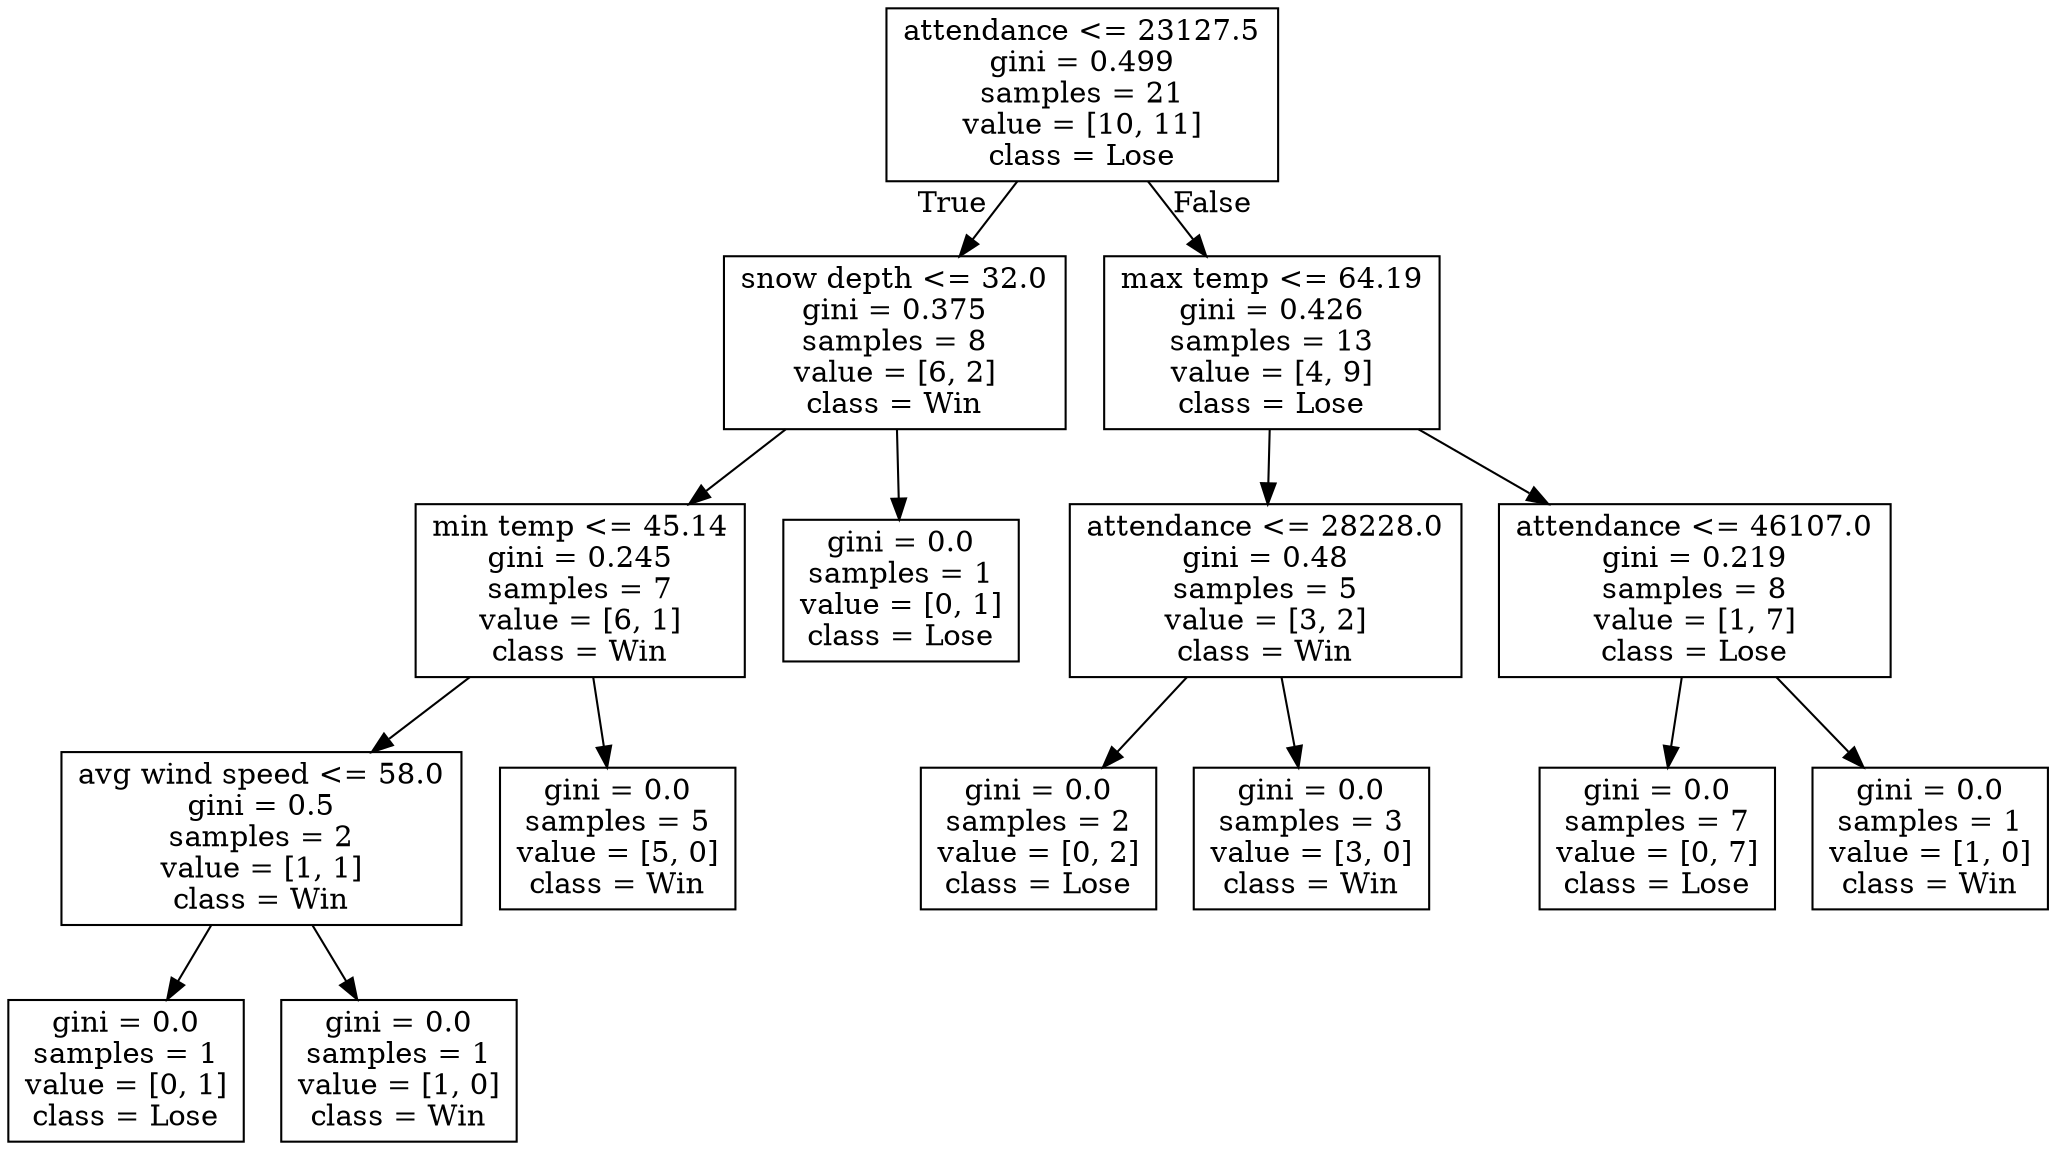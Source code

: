digraph Tree {
node [shape=box] ;
0 [label="attendance <= 23127.5\ngini = 0.499\nsamples = 21\nvalue = [10, 11]\nclass = Lose"] ;
1 [label="snow depth <= 32.0\ngini = 0.375\nsamples = 8\nvalue = [6, 2]\nclass = Win"] ;
0 -> 1 [labeldistance=2.5, labelangle=45, headlabel="True"] ;
2 [label="min temp <= 45.14\ngini = 0.245\nsamples = 7\nvalue = [6, 1]\nclass = Win"] ;
1 -> 2 ;
3 [label="avg wind speed <= 58.0\ngini = 0.5\nsamples = 2\nvalue = [1, 1]\nclass = Win"] ;
2 -> 3 ;
4 [label="gini = 0.0\nsamples = 1\nvalue = [0, 1]\nclass = Lose"] ;
3 -> 4 ;
5 [label="gini = 0.0\nsamples = 1\nvalue = [1, 0]\nclass = Win"] ;
3 -> 5 ;
6 [label="gini = 0.0\nsamples = 5\nvalue = [5, 0]\nclass = Win"] ;
2 -> 6 ;
7 [label="gini = 0.0\nsamples = 1\nvalue = [0, 1]\nclass = Lose"] ;
1 -> 7 ;
8 [label="max temp <= 64.19\ngini = 0.426\nsamples = 13\nvalue = [4, 9]\nclass = Lose"] ;
0 -> 8 [labeldistance=2.5, labelangle=-45, headlabel="False"] ;
9 [label="attendance <= 28228.0\ngini = 0.48\nsamples = 5\nvalue = [3, 2]\nclass = Win"] ;
8 -> 9 ;
10 [label="gini = 0.0\nsamples = 2\nvalue = [0, 2]\nclass = Lose"] ;
9 -> 10 ;
11 [label="gini = 0.0\nsamples = 3\nvalue = [3, 0]\nclass = Win"] ;
9 -> 11 ;
12 [label="attendance <= 46107.0\ngini = 0.219\nsamples = 8\nvalue = [1, 7]\nclass = Lose"] ;
8 -> 12 ;
13 [label="gini = 0.0\nsamples = 7\nvalue = [0, 7]\nclass = Lose"] ;
12 -> 13 ;
14 [label="gini = 0.0\nsamples = 1\nvalue = [1, 0]\nclass = Win"] ;
12 -> 14 ;
}